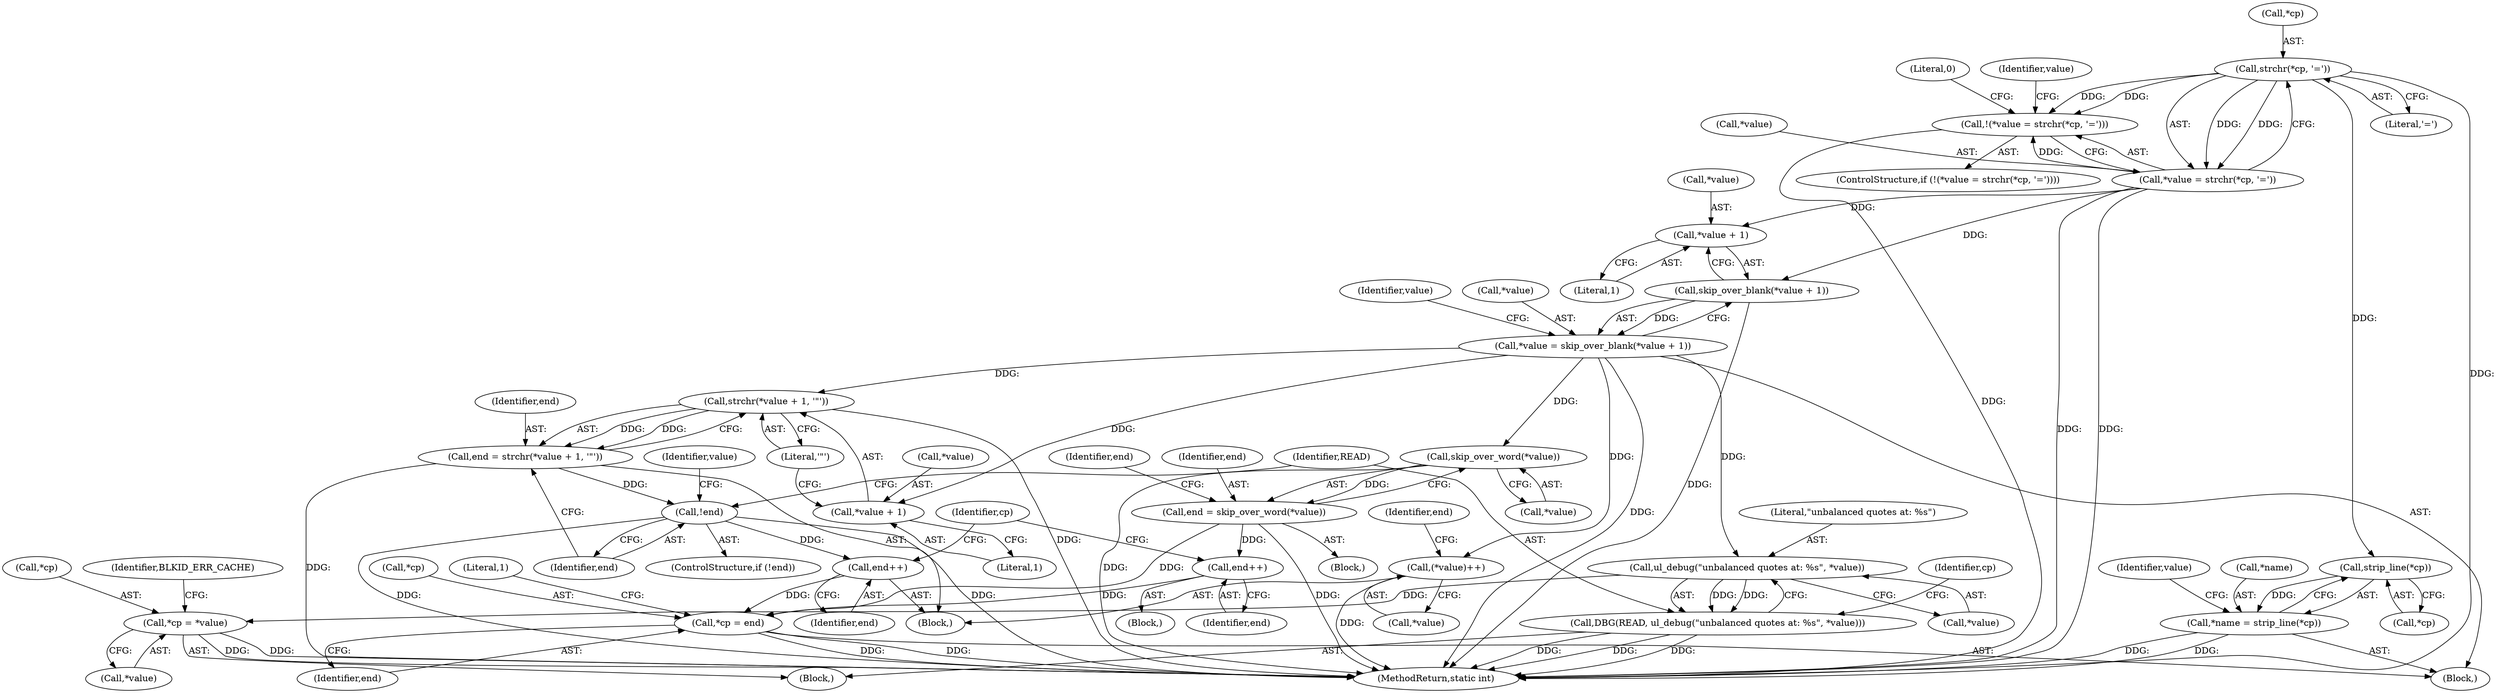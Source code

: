 digraph "1_util-linux_89e90ae7b2826110ea28c1c0eb8e7c56c3907bdc@API" {
"1000123" [label="(Call,strchr(*cp, '='))"];
"1000119" [label="(Call,!(*value = strchr(*cp, '=')))"];
"1000120" [label="(Call,*value = strchr(*cp, '='))"];
"1000143" [label="(Call,skip_over_blank(*value + 1))"];
"1000140" [label="(Call,*value = skip_over_blank(*value + 1))"];
"1000157" [label="(Call,strchr(*value + 1, '\"'))"];
"1000155" [label="(Call,end = strchr(*value + 1, '\"'))"];
"1000164" [label="(Call,!end)"];
"1000188" [label="(Call,end++)"];
"1000207" [label="(Call,*cp = end)"];
"1000158" [label="(Call,*value + 1)"];
"1000169" [label="(Call,ul_debug(\"unbalanced quotes at: %s\", *value))"];
"1000167" [label="(Call,DBG(READ, ul_debug(\"unbalanced quotes at: %s\", *value)))"];
"1000173" [label="(Call,*cp = *value)"];
"1000181" [label="(Call,(*value)++)"];
"1000194" [label="(Call,skip_over_word(*value))"];
"1000192" [label="(Call,end = skip_over_word(*value))"];
"1000205" [label="(Call,end++)"];
"1000144" [label="(Call,*value + 1)"];
"1000137" [label="(Call,strip_line(*cp))"];
"1000134" [label="(Call,*name = strip_line(*cp))"];
"1000189" [label="(Identifier,end)"];
"1000206" [label="(Identifier,end)"];
"1000142" [label="(Identifier,value)"];
"1000138" [label="(Call,*cp)"];
"1000170" [label="(Literal,\"unbalanced quotes at: %s\")"];
"1000182" [label="(Call,*value)"];
"1000199" [label="(Identifier,end)"];
"1000163" [label="(ControlStructure,if (!end))"];
"1000145" [label="(Call,*value)"];
"1000157" [label="(Call,strchr(*value + 1, '\"'))"];
"1000167" [label="(Call,DBG(READ, ul_debug(\"unbalanced quotes at: %s\", *value)))"];
"1000120" [label="(Call,*value = strchr(*cp, '='))"];
"1000144" [label="(Call,*value + 1)"];
"1000194" [label="(Call,skip_over_word(*value))"];
"1000166" [label="(Block,)"];
"1000180" [label="(Identifier,BLKID_ERR_CACHE)"];
"1000212" [label="(Literal,1)"];
"1000205" [label="(Call,end++)"];
"1000119" [label="(Call,!(*value = strchr(*cp, '=')))"];
"1000174" [label="(Call,*cp)"];
"1000124" [label="(Call,*cp)"];
"1000213" [label="(MethodReturn,static int)"];
"1000118" [label="(ControlStructure,if (!(*value = strchr(*cp, '='))))"];
"1000140" [label="(Call,*value = skip_over_blank(*value + 1))"];
"1000141" [label="(Call,*value)"];
"1000207" [label="(Call,*cp = end)"];
"1000193" [label="(Identifier,end)"];
"1000135" [label="(Call,*name)"];
"1000173" [label="(Call,*cp = *value)"];
"1000123" [label="(Call,strchr(*cp, '='))"];
"1000191" [label="(Block,)"];
"1000186" [label="(Identifier,end)"];
"1000208" [label="(Call,*cp)"];
"1000137" [label="(Call,strip_line(*cp))"];
"1000156" [label="(Identifier,end)"];
"1000168" [label="(Identifier,READ)"];
"1000152" [label="(Identifier,value)"];
"1000176" [label="(Call,*value)"];
"1000147" [label="(Literal,1)"];
"1000200" [label="(Block,)"];
"1000159" [label="(Call,*value)"];
"1000128" [label="(Literal,0)"];
"1000165" [label="(Identifier,end)"];
"1000175" [label="(Identifier,cp)"];
"1000192" [label="(Call,end = skip_over_word(*value))"];
"1000183" [label="(Identifier,value)"];
"1000158" [label="(Call,*value + 1)"];
"1000210" [label="(Identifier,end)"];
"1000161" [label="(Literal,1)"];
"1000195" [label="(Call,*value)"];
"1000181" [label="(Call,(*value)++)"];
"1000134" [label="(Call,*name = strip_line(*cp))"];
"1000209" [label="(Identifier,cp)"];
"1000155" [label="(Call,end = strchr(*value + 1, '\"'))"];
"1000171" [label="(Call,*value)"];
"1000169" [label="(Call,ul_debug(\"unbalanced quotes at: %s\", *value))"];
"1000154" [label="(Block,)"];
"1000143" [label="(Call,skip_over_blank(*value + 1))"];
"1000162" [label="(Literal,'\"')"];
"1000164" [label="(Call,!end)"];
"1000126" [label="(Literal,'=')"];
"1000104" [label="(Block,)"];
"1000132" [label="(Identifier,value)"];
"1000121" [label="(Call,*value)"];
"1000188" [label="(Call,end++)"];
"1000123" -> "1000120"  [label="AST: "];
"1000123" -> "1000126"  [label="CFG: "];
"1000124" -> "1000123"  [label="AST: "];
"1000126" -> "1000123"  [label="AST: "];
"1000120" -> "1000123"  [label="CFG: "];
"1000123" -> "1000213"  [label="DDG: "];
"1000123" -> "1000119"  [label="DDG: "];
"1000123" -> "1000119"  [label="DDG: "];
"1000123" -> "1000120"  [label="DDG: "];
"1000123" -> "1000120"  [label="DDG: "];
"1000123" -> "1000137"  [label="DDG: "];
"1000119" -> "1000118"  [label="AST: "];
"1000119" -> "1000120"  [label="CFG: "];
"1000120" -> "1000119"  [label="AST: "];
"1000128" -> "1000119"  [label="CFG: "];
"1000132" -> "1000119"  [label="CFG: "];
"1000119" -> "1000213"  [label="DDG: "];
"1000120" -> "1000119"  [label="DDG: "];
"1000121" -> "1000120"  [label="AST: "];
"1000120" -> "1000213"  [label="DDG: "];
"1000120" -> "1000213"  [label="DDG: "];
"1000120" -> "1000143"  [label="DDG: "];
"1000120" -> "1000144"  [label="DDG: "];
"1000143" -> "1000140"  [label="AST: "];
"1000143" -> "1000144"  [label="CFG: "];
"1000144" -> "1000143"  [label="AST: "];
"1000140" -> "1000143"  [label="CFG: "];
"1000143" -> "1000213"  [label="DDG: "];
"1000143" -> "1000140"  [label="DDG: "];
"1000140" -> "1000104"  [label="AST: "];
"1000141" -> "1000140"  [label="AST: "];
"1000152" -> "1000140"  [label="CFG: "];
"1000140" -> "1000213"  [label="DDG: "];
"1000140" -> "1000157"  [label="DDG: "];
"1000140" -> "1000158"  [label="DDG: "];
"1000140" -> "1000169"  [label="DDG: "];
"1000140" -> "1000181"  [label="DDG: "];
"1000140" -> "1000194"  [label="DDG: "];
"1000157" -> "1000155"  [label="AST: "];
"1000157" -> "1000162"  [label="CFG: "];
"1000158" -> "1000157"  [label="AST: "];
"1000162" -> "1000157"  [label="AST: "];
"1000155" -> "1000157"  [label="CFG: "];
"1000157" -> "1000213"  [label="DDG: "];
"1000157" -> "1000155"  [label="DDG: "];
"1000157" -> "1000155"  [label="DDG: "];
"1000155" -> "1000154"  [label="AST: "];
"1000156" -> "1000155"  [label="AST: "];
"1000165" -> "1000155"  [label="CFG: "];
"1000155" -> "1000213"  [label="DDG: "];
"1000155" -> "1000164"  [label="DDG: "];
"1000164" -> "1000163"  [label="AST: "];
"1000164" -> "1000165"  [label="CFG: "];
"1000165" -> "1000164"  [label="AST: "];
"1000168" -> "1000164"  [label="CFG: "];
"1000183" -> "1000164"  [label="CFG: "];
"1000164" -> "1000213"  [label="DDG: "];
"1000164" -> "1000213"  [label="DDG: "];
"1000164" -> "1000188"  [label="DDG: "];
"1000188" -> "1000154"  [label="AST: "];
"1000188" -> "1000189"  [label="CFG: "];
"1000189" -> "1000188"  [label="AST: "];
"1000209" -> "1000188"  [label="CFG: "];
"1000188" -> "1000207"  [label="DDG: "];
"1000207" -> "1000104"  [label="AST: "];
"1000207" -> "1000210"  [label="CFG: "];
"1000208" -> "1000207"  [label="AST: "];
"1000210" -> "1000207"  [label="AST: "];
"1000212" -> "1000207"  [label="CFG: "];
"1000207" -> "1000213"  [label="DDG: "];
"1000207" -> "1000213"  [label="DDG: "];
"1000205" -> "1000207"  [label="DDG: "];
"1000192" -> "1000207"  [label="DDG: "];
"1000158" -> "1000161"  [label="CFG: "];
"1000159" -> "1000158"  [label="AST: "];
"1000161" -> "1000158"  [label="AST: "];
"1000162" -> "1000158"  [label="CFG: "];
"1000169" -> "1000167"  [label="AST: "];
"1000169" -> "1000171"  [label="CFG: "];
"1000170" -> "1000169"  [label="AST: "];
"1000171" -> "1000169"  [label="AST: "];
"1000167" -> "1000169"  [label="CFG: "];
"1000169" -> "1000167"  [label="DDG: "];
"1000169" -> "1000167"  [label="DDG: "];
"1000169" -> "1000173"  [label="DDG: "];
"1000167" -> "1000166"  [label="AST: "];
"1000168" -> "1000167"  [label="AST: "];
"1000175" -> "1000167"  [label="CFG: "];
"1000167" -> "1000213"  [label="DDG: "];
"1000167" -> "1000213"  [label="DDG: "];
"1000167" -> "1000213"  [label="DDG: "];
"1000173" -> "1000166"  [label="AST: "];
"1000173" -> "1000176"  [label="CFG: "];
"1000174" -> "1000173"  [label="AST: "];
"1000176" -> "1000173"  [label="AST: "];
"1000180" -> "1000173"  [label="CFG: "];
"1000173" -> "1000213"  [label="DDG: "];
"1000173" -> "1000213"  [label="DDG: "];
"1000181" -> "1000154"  [label="AST: "];
"1000181" -> "1000182"  [label="CFG: "];
"1000182" -> "1000181"  [label="AST: "];
"1000186" -> "1000181"  [label="CFG: "];
"1000181" -> "1000213"  [label="DDG: "];
"1000194" -> "1000192"  [label="AST: "];
"1000194" -> "1000195"  [label="CFG: "];
"1000195" -> "1000194"  [label="AST: "];
"1000192" -> "1000194"  [label="CFG: "];
"1000194" -> "1000213"  [label="DDG: "];
"1000194" -> "1000192"  [label="DDG: "];
"1000192" -> "1000191"  [label="AST: "];
"1000193" -> "1000192"  [label="AST: "];
"1000199" -> "1000192"  [label="CFG: "];
"1000192" -> "1000213"  [label="DDG: "];
"1000192" -> "1000205"  [label="DDG: "];
"1000205" -> "1000200"  [label="AST: "];
"1000205" -> "1000206"  [label="CFG: "];
"1000206" -> "1000205"  [label="AST: "];
"1000209" -> "1000205"  [label="CFG: "];
"1000144" -> "1000147"  [label="CFG: "];
"1000145" -> "1000144"  [label="AST: "];
"1000147" -> "1000144"  [label="AST: "];
"1000137" -> "1000134"  [label="AST: "];
"1000137" -> "1000138"  [label="CFG: "];
"1000138" -> "1000137"  [label="AST: "];
"1000134" -> "1000137"  [label="CFG: "];
"1000137" -> "1000134"  [label="DDG: "];
"1000134" -> "1000104"  [label="AST: "];
"1000135" -> "1000134"  [label="AST: "];
"1000142" -> "1000134"  [label="CFG: "];
"1000134" -> "1000213"  [label="DDG: "];
"1000134" -> "1000213"  [label="DDG: "];
}
